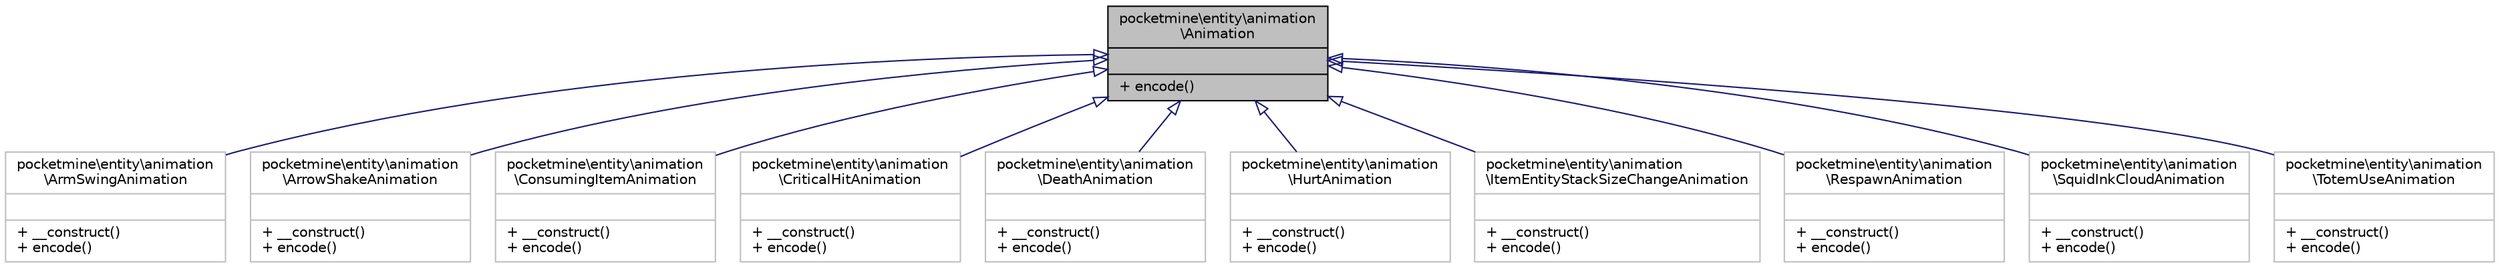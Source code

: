digraph "pocketmine\entity\animation\Animation"
{
 // INTERACTIVE_SVG=YES
 // LATEX_PDF_SIZE
  edge [fontname="Helvetica",fontsize="10",labelfontname="Helvetica",labelfontsize="10"];
  node [fontname="Helvetica",fontsize="10",shape=record];
  Node1 [label="{pocketmine\\entity\\animation\l\\Animation\n||+ encode()\l}",height=0.2,width=0.4,color="black", fillcolor="grey75", style="filled", fontcolor="black",tooltip=" "];
  Node1 -> Node2 [dir="back",color="midnightblue",fontsize="10",style="solid",arrowtail="onormal",fontname="Helvetica"];
  Node2 [label="{pocketmine\\entity\\animation\l\\ArmSwingAnimation\n||+ __construct()\l+ encode()\l}",height=0.2,width=0.4,color="grey75", fillcolor="white", style="filled",URL="$d7/dfc/classpocketmine_1_1entity_1_1animation_1_1_arm_swing_animation.html",tooltip=" "];
  Node1 -> Node3 [dir="back",color="midnightblue",fontsize="10",style="solid",arrowtail="onormal",fontname="Helvetica"];
  Node3 [label="{pocketmine\\entity\\animation\l\\ArrowShakeAnimation\n||+ __construct()\l+ encode()\l}",height=0.2,width=0.4,color="grey75", fillcolor="white", style="filled",URL="$dc/d85/classpocketmine_1_1entity_1_1animation_1_1_arrow_shake_animation.html",tooltip=" "];
  Node1 -> Node4 [dir="back",color="midnightblue",fontsize="10",style="solid",arrowtail="onormal",fontname="Helvetica"];
  Node4 [label="{pocketmine\\entity\\animation\l\\ConsumingItemAnimation\n||+ __construct()\l+ encode()\l}",height=0.2,width=0.4,color="grey75", fillcolor="white", style="filled",URL="$d7/df9/classpocketmine_1_1entity_1_1animation_1_1_consuming_item_animation.html",tooltip=" "];
  Node1 -> Node5 [dir="back",color="midnightblue",fontsize="10",style="solid",arrowtail="onormal",fontname="Helvetica"];
  Node5 [label="{pocketmine\\entity\\animation\l\\CriticalHitAnimation\n||+ __construct()\l+ encode()\l}",height=0.2,width=0.4,color="grey75", fillcolor="white", style="filled",URL="$dd/d0b/classpocketmine_1_1entity_1_1animation_1_1_critical_hit_animation.html",tooltip=" "];
  Node1 -> Node6 [dir="back",color="midnightblue",fontsize="10",style="solid",arrowtail="onormal",fontname="Helvetica"];
  Node6 [label="{pocketmine\\entity\\animation\l\\DeathAnimation\n||+ __construct()\l+ encode()\l}",height=0.2,width=0.4,color="grey75", fillcolor="white", style="filled",URL="$d5/d2e/classpocketmine_1_1entity_1_1animation_1_1_death_animation.html",tooltip=" "];
  Node1 -> Node7 [dir="back",color="midnightblue",fontsize="10",style="solid",arrowtail="onormal",fontname="Helvetica"];
  Node7 [label="{pocketmine\\entity\\animation\l\\HurtAnimation\n||+ __construct()\l+ encode()\l}",height=0.2,width=0.4,color="grey75", fillcolor="white", style="filled",URL="$d5/de7/classpocketmine_1_1entity_1_1animation_1_1_hurt_animation.html",tooltip=" "];
  Node1 -> Node8 [dir="back",color="midnightblue",fontsize="10",style="solid",arrowtail="onormal",fontname="Helvetica"];
  Node8 [label="{pocketmine\\entity\\animation\l\\ItemEntityStackSizeChangeAnimation\n||+ __construct()\l+ encode()\l}",height=0.2,width=0.4,color="grey75", fillcolor="white", style="filled",URL="$da/dc8/classpocketmine_1_1entity_1_1animation_1_1_item_entity_stack_size_change_animation.html",tooltip=" "];
  Node1 -> Node9 [dir="back",color="midnightblue",fontsize="10",style="solid",arrowtail="onormal",fontname="Helvetica"];
  Node9 [label="{pocketmine\\entity\\animation\l\\RespawnAnimation\n||+ __construct()\l+ encode()\l}",height=0.2,width=0.4,color="grey75", fillcolor="white", style="filled",URL="$d3/d4f/classpocketmine_1_1entity_1_1animation_1_1_respawn_animation.html",tooltip=" "];
  Node1 -> Node10 [dir="back",color="midnightblue",fontsize="10",style="solid",arrowtail="onormal",fontname="Helvetica"];
  Node10 [label="{pocketmine\\entity\\animation\l\\SquidInkCloudAnimation\n||+ __construct()\l+ encode()\l}",height=0.2,width=0.4,color="grey75", fillcolor="white", style="filled",URL="$d7/d98/classpocketmine_1_1entity_1_1animation_1_1_squid_ink_cloud_animation.html",tooltip=" "];
  Node1 -> Node11 [dir="back",color="midnightblue",fontsize="10",style="solid",arrowtail="onormal",fontname="Helvetica"];
  Node11 [label="{pocketmine\\entity\\animation\l\\TotemUseAnimation\n||+ __construct()\l+ encode()\l}",height=0.2,width=0.4,color="grey75", fillcolor="white", style="filled",URL="$db/dca/classpocketmine_1_1entity_1_1animation_1_1_totem_use_animation.html",tooltip=" "];
}
